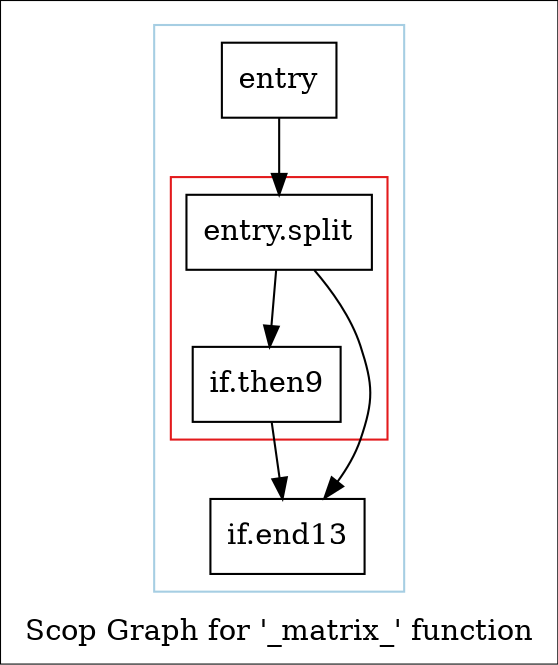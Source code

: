 digraph "Scop Graph for '_matrix_' function" {
	label="Scop Graph for '_matrix_' function";

	Node0xcc8ee90 [shape=record,label="{entry}"];
	Node0xcc8ee90 -> Node0xce5ca90;
	Node0xce5ca90 [shape=record,label="{entry.split}"];
	Node0xce5ca90 -> Node0xcee8b20;
	Node0xce5ca90 -> Node0xcec0d30;
	Node0xcee8b20 [shape=record,label="{if.then9}"];
	Node0xcee8b20 -> Node0xcec0d30;
	Node0xcec0d30 [shape=record,label="{if.end13}"];
	colorscheme = "paired12"
        subgraph cluster_0xceea590 {
          label = "";
          style = solid;
          color = 1
          subgraph cluster_0xceeea80 {
            label = "";
            style = solid;
            color = 6
            Node0xce5ca90;
            Node0xcee8b20;
          }
          Node0xcc8ee90;
          Node0xcec0d30;
        }
}
